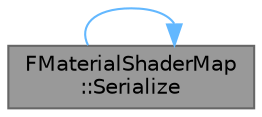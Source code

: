 digraph "FMaterialShaderMap::Serialize"
{
 // INTERACTIVE_SVG=YES
 // LATEX_PDF_SIZE
  bgcolor="transparent";
  edge [fontname=Helvetica,fontsize=10,labelfontname=Helvetica,labelfontsize=10];
  node [fontname=Helvetica,fontsize=10,shape=box,height=0.2,width=0.4];
  rankdir="LR";
  Node1 [id="Node000001",label="FMaterialShaderMap\l::Serialize",height=0.2,width=0.4,color="gray40", fillcolor="grey60", style="filled", fontcolor="black",tooltip="Serializes the shader map."];
  Node1 -> Node1 [id="edge1_Node000001_Node000001",color="steelblue1",style="solid",tooltip=" "];
}

